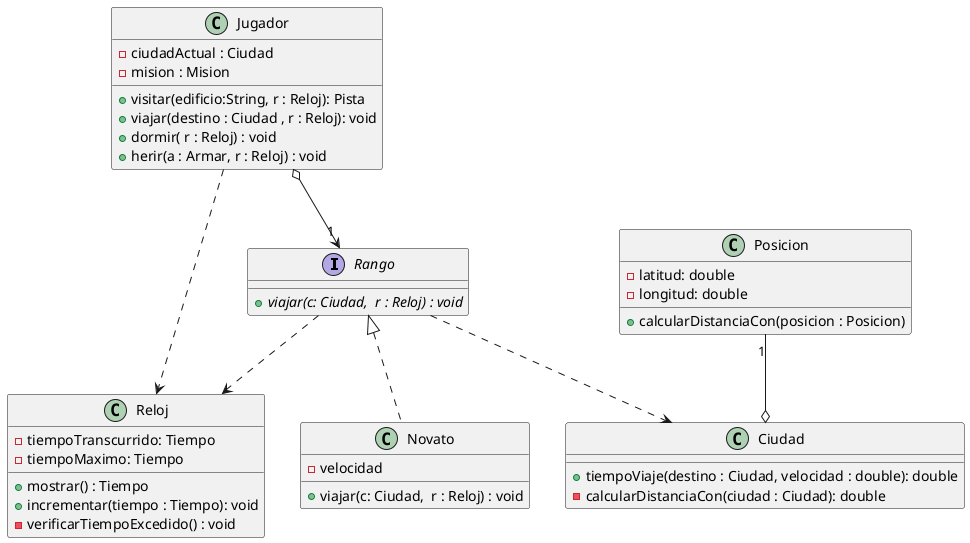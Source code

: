 @startuml


Rango <|.. Novato
Jugador o--> "1" Rango
Jugador ..> Reloj
Rango ..> Reloj
Rango ..> Ciudad
Posicion "1" --o Ciudad



interface Rango {
    {abstract} + viajar(c: Ciudad,  r : Reloj) : void
}


class Novato {
    - velocidad
    + viajar(c: Ciudad,  r : Reloj) : void
}

class Jugador {
    - ciudadActual : Ciudad
    - mision : Mision
    + visitar(edificio:String, r : Reloj): Pista
    + viajar(destino : Ciudad , r : Reloj): void
    + dormir( r : Reloj) : void
    + herir(a : Armar, r : Reloj) : void
}

class Ciudad {
    + tiempoViaje(destino : Ciudad, velocidad : double): double
    - calcularDistanciaCon(ciudad : Ciudad): double
}

class Posicion {
    - latitud: double
    - longitud: double
    + calcularDistanciaCon(posicion : Posicion)
}


class Reloj{
    - tiempoTranscurrido: Tiempo
    - tiempoMaximo: Tiempo
    + mostrar() : Tiempo
    + incrementar(tiempo : Tiempo): void
    - verificarTiempoExcedido() : void
}



@enduml

